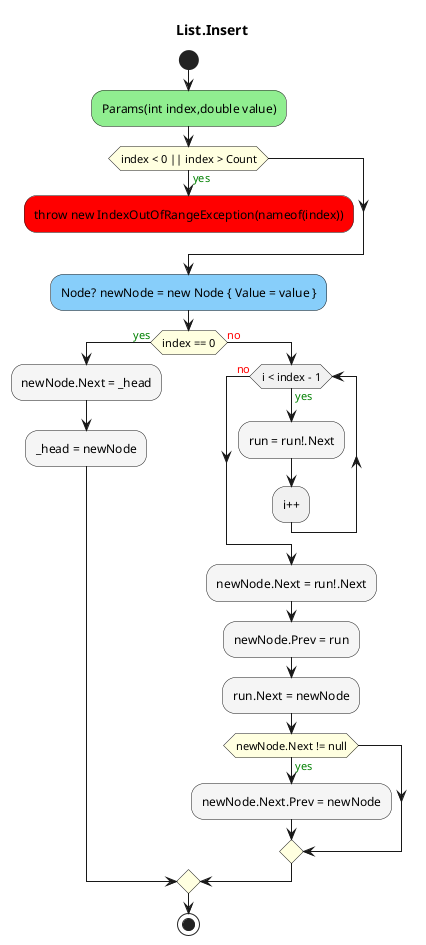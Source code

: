 @startuml List.Insert
title List.Insert
start
#LightGreen:Params(int index,double value);
#LightYellow:if (index < 0 || index > Count) then (<color:green>yes)
  #Red:throw new IndexOutOfRangeException(nameof(index));
  kill
endif
#LightSkyBlue:Node? newNode = new Node { Value = value };
#LightYellow:if (index == 0) then (<color:green>yes)
  #WhiteSmoke:newNode.Next = _head;
  #WhiteSmoke:_head = newNode;
  else (<color:red>no)
    while (i < index - 1) is (<color:green>yes)
      #WhiteSmoke:run = run!.Next;
    :i++;
    endwhile (<color:red>no)
    #WhiteSmoke:newNode.Next = run!.Next;
    #WhiteSmoke:newNode.Prev = run;
    #WhiteSmoke:run.Next = newNode;
    #LightYellow:if (newNode.Next != null) then (<color:green>yes)
      #WhiteSmoke:newNode.Next.Prev = newNode;
    endif
endif
stop
@enduml
